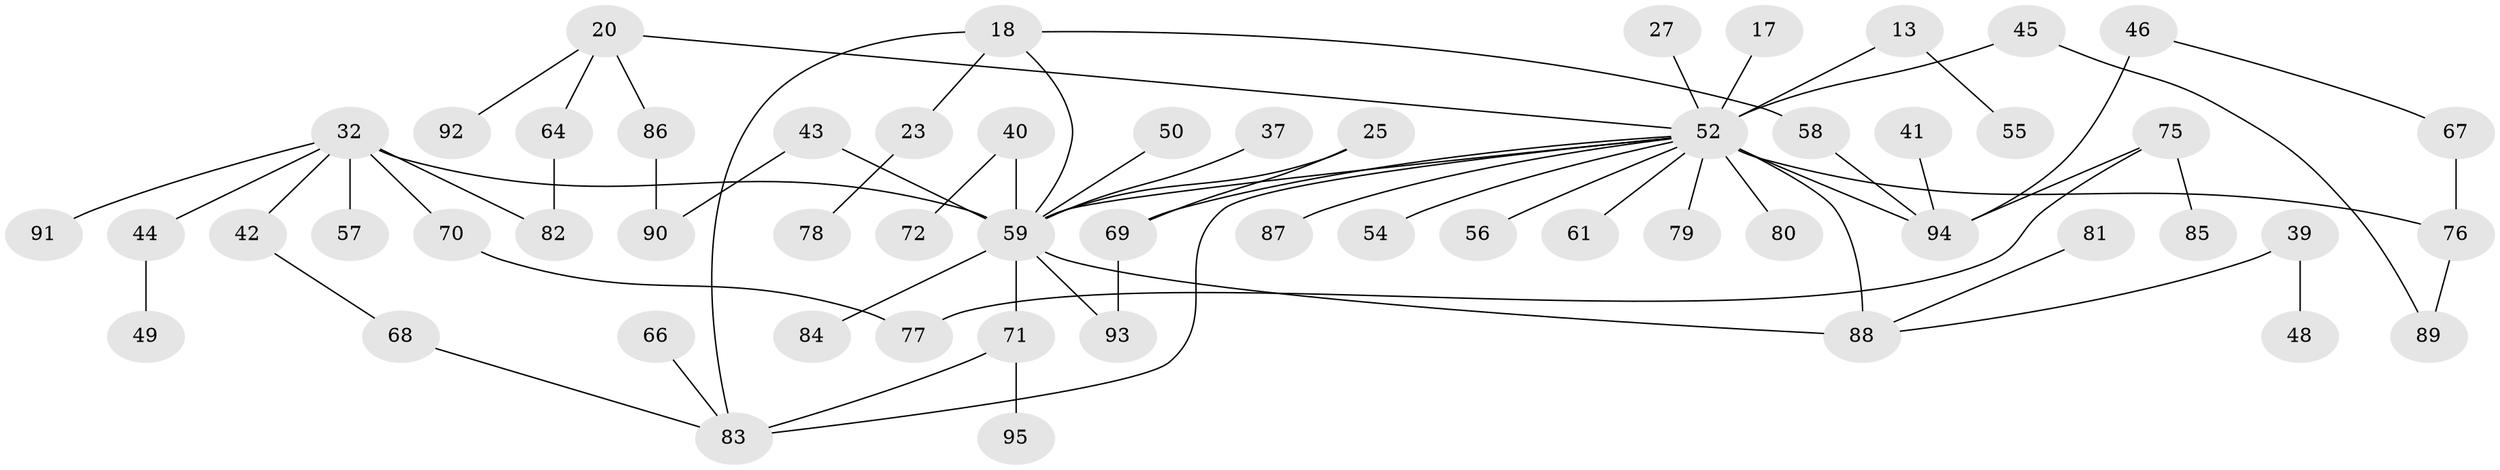 // original degree distribution, {5: 0.05263157894736842, 3: 0.17894736842105263, 11: 0.010526315789473684, 4: 0.08421052631578947, 2: 0.3894736842105263, 8: 0.010526315789473684, 6: 0.010526315789473684, 1: 0.2631578947368421}
// Generated by graph-tools (version 1.1) at 2025/45/03/04/25 21:45:19]
// undirected, 57 vertices, 68 edges
graph export_dot {
graph [start="1"]
  node [color=gray90,style=filled];
  13;
  17;
  18;
  20;
  23;
  25;
  27;
  32 [super="+16+21"];
  37;
  39;
  40;
  41;
  42;
  43;
  44;
  45;
  46;
  48;
  49;
  50;
  52 [super="+11+33"];
  54;
  55;
  56;
  57;
  58;
  59 [super="+38+51"];
  61;
  64;
  66;
  67;
  68;
  69 [super="+53+63+60"];
  70;
  71 [super="+7+9"];
  72;
  75;
  76 [super="+34+62"];
  77;
  78;
  79;
  80;
  81;
  82;
  83 [super="+22"];
  84;
  85;
  86;
  87;
  88 [super="+65"];
  89;
  90;
  91;
  92;
  93;
  94 [super="+73+74"];
  95;
  13 -- 55;
  13 -- 52;
  17 -- 52;
  18 -- 23;
  18 -- 58;
  18 -- 83;
  18 -- 59;
  20 -- 64;
  20 -- 86;
  20 -- 92;
  20 -- 52;
  23 -- 78;
  25 -- 59;
  25 -- 69;
  27 -- 52;
  32 -- 82;
  32 -- 91;
  32 -- 44;
  32 -- 57;
  32 -- 42;
  32 -- 70;
  32 -- 59 [weight=2];
  37 -- 59;
  39 -- 48;
  39 -- 88;
  40 -- 72;
  40 -- 59;
  41 -- 94;
  42 -- 68;
  43 -- 90;
  43 -- 59;
  44 -- 49;
  45 -- 89;
  45 -- 52;
  46 -- 67;
  46 -- 94;
  50 -- 59;
  52 -- 61;
  52 -- 79;
  52 -- 80;
  52 -- 87;
  52 -- 88 [weight=2];
  52 -- 94 [weight=5];
  52 -- 54;
  52 -- 56;
  52 -- 83;
  52 -- 59 [weight=3];
  52 -- 76 [weight=2];
  52 -- 69;
  58 -- 94;
  59 -- 84;
  59 -- 93;
  59 -- 71 [weight=2];
  59 -- 88;
  64 -- 82;
  66 -- 83;
  67 -- 76;
  68 -- 83;
  69 -- 93;
  70 -- 77;
  71 -- 95;
  71 -- 83;
  75 -- 77;
  75 -- 85;
  75 -- 94;
  76 -- 89;
  81 -- 88;
  86 -- 90;
}
